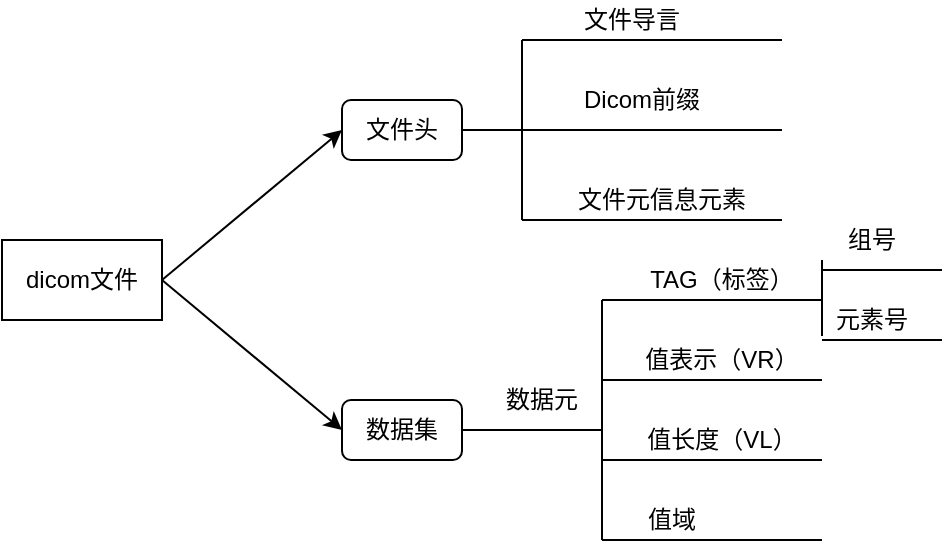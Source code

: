 <mxfile version="14.9.0" type="github">
  <diagram id="MWwCbxop2y0VMCHe68bo" name="Page-1">
    <mxGraphModel dx="1358" dy="834" grid="1" gridSize="10" guides="1" tooltips="1" connect="1" arrows="1" fold="1" page="1" pageScale="1" pageWidth="2336" pageHeight="1654" math="0" shadow="0">
      <root>
        <mxCell id="0" />
        <mxCell id="1" parent="0" />
        <mxCell id="Jd560P1QfWbewZKe6wbI-2" value="dicom文件" style="rounded=0;whiteSpace=wrap;html=1;" vertex="1" parent="1">
          <mxGeometry x="270" y="250" width="80" height="40" as="geometry" />
        </mxCell>
        <mxCell id="Jd560P1QfWbewZKe6wbI-3" value="文件头" style="rounded=1;whiteSpace=wrap;html=1;" vertex="1" parent="1">
          <mxGeometry x="440" y="180" width="60" height="30" as="geometry" />
        </mxCell>
        <mxCell id="Jd560P1QfWbewZKe6wbI-4" value="数据集" style="rounded=1;whiteSpace=wrap;html=1;" vertex="1" parent="1">
          <mxGeometry x="440" y="330" width="60" height="30" as="geometry" />
        </mxCell>
        <mxCell id="Jd560P1QfWbewZKe6wbI-6" value="" style="endArrow=classic;html=1;exitX=1;exitY=0.5;exitDx=0;exitDy=0;entryX=0;entryY=0.5;entryDx=0;entryDy=0;" edge="1" parent="1" source="Jd560P1QfWbewZKe6wbI-2" target="Jd560P1QfWbewZKe6wbI-3">
          <mxGeometry width="50" height="50" relative="1" as="geometry">
            <mxPoint x="660" y="450" as="sourcePoint" />
            <mxPoint x="710" y="400" as="targetPoint" />
          </mxGeometry>
        </mxCell>
        <mxCell id="Jd560P1QfWbewZKe6wbI-7" value="" style="endArrow=classic;html=1;exitX=1;exitY=0.5;exitDx=0;exitDy=0;entryX=0;entryY=0.5;entryDx=0;entryDy=0;" edge="1" parent="1" source="Jd560P1QfWbewZKe6wbI-2" target="Jd560P1QfWbewZKe6wbI-4">
          <mxGeometry width="50" height="50" relative="1" as="geometry">
            <mxPoint x="660" y="450" as="sourcePoint" />
            <mxPoint x="710" y="400" as="targetPoint" />
          </mxGeometry>
        </mxCell>
        <mxCell id="Jd560P1QfWbewZKe6wbI-8" value="文件导言" style="text;html=1;strokeColor=none;fillColor=none;align=center;verticalAlign=middle;whiteSpace=wrap;rounded=0;" vertex="1" parent="1">
          <mxGeometry x="550" y="130" width="70" height="20" as="geometry" />
        </mxCell>
        <mxCell id="Jd560P1QfWbewZKe6wbI-9" value="Dicom前缀" style="text;html=1;strokeColor=none;fillColor=none;align=center;verticalAlign=middle;whiteSpace=wrap;rounded=0;" vertex="1" parent="1">
          <mxGeometry x="550" y="170" width="80" height="20" as="geometry" />
        </mxCell>
        <mxCell id="Jd560P1QfWbewZKe6wbI-10" value="文件元信息元素" style="text;html=1;strokeColor=none;fillColor=none;align=center;verticalAlign=middle;whiteSpace=wrap;rounded=0;" vertex="1" parent="1">
          <mxGeometry x="550" y="220" width="100" height="20" as="geometry" />
        </mxCell>
        <mxCell id="Jd560P1QfWbewZKe6wbI-11" value="" style="endArrow=none;html=1;exitX=1;exitY=0.5;exitDx=0;exitDy=0;" edge="1" parent="1" source="Jd560P1QfWbewZKe6wbI-3">
          <mxGeometry width="50" height="50" relative="1" as="geometry">
            <mxPoint x="660" y="420" as="sourcePoint" />
            <mxPoint x="660" y="195" as="targetPoint" />
          </mxGeometry>
        </mxCell>
        <mxCell id="Jd560P1QfWbewZKe6wbI-12" value="" style="endArrow=none;html=1;" edge="1" parent="1">
          <mxGeometry width="50" height="50" relative="1" as="geometry">
            <mxPoint x="530" y="240" as="sourcePoint" />
            <mxPoint x="530" y="150" as="targetPoint" />
          </mxGeometry>
        </mxCell>
        <mxCell id="Jd560P1QfWbewZKe6wbI-13" value="" style="endArrow=none;html=1;" edge="1" parent="1">
          <mxGeometry width="50" height="50" relative="1" as="geometry">
            <mxPoint x="530" y="150" as="sourcePoint" />
            <mxPoint x="660" y="150" as="targetPoint" />
          </mxGeometry>
        </mxCell>
        <mxCell id="Jd560P1QfWbewZKe6wbI-14" value="" style="endArrow=none;html=1;" edge="1" parent="1">
          <mxGeometry width="50" height="50" relative="1" as="geometry">
            <mxPoint x="530" y="240" as="sourcePoint" />
            <mxPoint x="660" y="240" as="targetPoint" />
          </mxGeometry>
        </mxCell>
        <mxCell id="Jd560P1QfWbewZKe6wbI-16" value="数据元" style="text;html=1;strokeColor=none;fillColor=none;align=center;verticalAlign=middle;whiteSpace=wrap;rounded=0;" vertex="1" parent="1">
          <mxGeometry x="520" y="320" width="40" height="20" as="geometry" />
        </mxCell>
        <mxCell id="Jd560P1QfWbewZKe6wbI-17" value="" style="endArrow=none;html=1;exitX=1;exitY=0.5;exitDx=0;exitDy=0;" edge="1" parent="1" source="Jd560P1QfWbewZKe6wbI-4">
          <mxGeometry width="50" height="50" relative="1" as="geometry">
            <mxPoint x="660" y="420" as="sourcePoint" />
            <mxPoint x="570" y="345" as="targetPoint" />
          </mxGeometry>
        </mxCell>
        <mxCell id="Jd560P1QfWbewZKe6wbI-18" value="" style="endArrow=none;html=1;" edge="1" parent="1">
          <mxGeometry width="50" height="50" relative="1" as="geometry">
            <mxPoint x="570" y="400" as="sourcePoint" />
            <mxPoint x="570" y="280" as="targetPoint" />
          </mxGeometry>
        </mxCell>
        <mxCell id="Jd560P1QfWbewZKe6wbI-19" value="" style="endArrow=none;html=1;" edge="1" parent="1">
          <mxGeometry width="50" height="50" relative="1" as="geometry">
            <mxPoint x="570" y="280" as="sourcePoint" />
            <mxPoint x="680" y="280" as="targetPoint" />
          </mxGeometry>
        </mxCell>
        <mxCell id="Jd560P1QfWbewZKe6wbI-20" value="TAG（标签）" style="text;html=1;strokeColor=none;fillColor=none;align=center;verticalAlign=middle;whiteSpace=wrap;rounded=0;" vertex="1" parent="1">
          <mxGeometry x="580" y="260" width="100" height="20" as="geometry" />
        </mxCell>
        <mxCell id="Jd560P1QfWbewZKe6wbI-22" value="" style="endArrow=none;html=1;" edge="1" parent="1">
          <mxGeometry width="50" height="50" relative="1" as="geometry">
            <mxPoint x="570" y="320" as="sourcePoint" />
            <mxPoint x="680" y="320" as="targetPoint" />
          </mxGeometry>
        </mxCell>
        <mxCell id="Jd560P1QfWbewZKe6wbI-23" value="值表示（VR）" style="text;html=1;strokeColor=none;fillColor=none;align=center;verticalAlign=middle;whiteSpace=wrap;rounded=0;" vertex="1" parent="1">
          <mxGeometry x="570" y="300" width="120" height="20" as="geometry" />
        </mxCell>
        <mxCell id="Jd560P1QfWbewZKe6wbI-24" value="" style="endArrow=none;html=1;" edge="1" parent="1">
          <mxGeometry width="50" height="50" relative="1" as="geometry">
            <mxPoint x="570" y="360" as="sourcePoint" />
            <mxPoint x="680" y="360" as="targetPoint" />
          </mxGeometry>
        </mxCell>
        <mxCell id="Jd560P1QfWbewZKe6wbI-25" value="值长度（VL）" style="text;html=1;strokeColor=none;fillColor=none;align=center;verticalAlign=middle;whiteSpace=wrap;rounded=0;" vertex="1" parent="1">
          <mxGeometry x="575" y="340" width="110" height="20" as="geometry" />
        </mxCell>
        <mxCell id="Jd560P1QfWbewZKe6wbI-26" value="" style="endArrow=none;html=1;" edge="1" parent="1">
          <mxGeometry width="50" height="50" relative="1" as="geometry">
            <mxPoint x="570" y="400" as="sourcePoint" />
            <mxPoint x="680" y="400" as="targetPoint" />
          </mxGeometry>
        </mxCell>
        <mxCell id="Jd560P1QfWbewZKe6wbI-27" value="值域" style="text;html=1;strokeColor=none;fillColor=none;align=center;verticalAlign=middle;whiteSpace=wrap;rounded=0;" vertex="1" parent="1">
          <mxGeometry x="575" y="380" width="60" height="20" as="geometry" />
        </mxCell>
        <mxCell id="Jd560P1QfWbewZKe6wbI-28" value="" style="endArrow=none;html=1;" edge="1" parent="1">
          <mxGeometry width="50" height="50" relative="1" as="geometry">
            <mxPoint x="680" y="300" as="sourcePoint" />
            <mxPoint x="740" y="300" as="targetPoint" />
          </mxGeometry>
        </mxCell>
        <mxCell id="Jd560P1QfWbewZKe6wbI-29" value="" style="endArrow=none;html=1;" edge="1" parent="1">
          <mxGeometry width="50" height="50" relative="1" as="geometry">
            <mxPoint x="680" y="265" as="sourcePoint" />
            <mxPoint x="740" y="265" as="targetPoint" />
          </mxGeometry>
        </mxCell>
        <mxCell id="Jd560P1QfWbewZKe6wbI-30" value="" style="endArrow=none;html=1;entryX=1;entryY=0;entryDx=0;entryDy=0;" edge="1" parent="1" target="Jd560P1QfWbewZKe6wbI-20">
          <mxGeometry width="50" height="50" relative="1" as="geometry">
            <mxPoint x="680" y="298" as="sourcePoint" />
            <mxPoint x="720" y="245" as="targetPoint" />
            <Array as="points">
              <mxPoint x="680" y="290" />
            </Array>
          </mxGeometry>
        </mxCell>
        <mxCell id="Jd560P1QfWbewZKe6wbI-31" value="组号" style="text;html=1;strokeColor=none;fillColor=none;align=center;verticalAlign=middle;whiteSpace=wrap;rounded=0;" vertex="1" parent="1">
          <mxGeometry x="685" y="240" width="40" height="20" as="geometry" />
        </mxCell>
        <mxCell id="Jd560P1QfWbewZKe6wbI-32" value="元素号" style="text;html=1;strokeColor=none;fillColor=none;align=center;verticalAlign=middle;whiteSpace=wrap;rounded=0;" vertex="1" parent="1">
          <mxGeometry x="685" y="280" width="40" height="20" as="geometry" />
        </mxCell>
      </root>
    </mxGraphModel>
  </diagram>
</mxfile>
